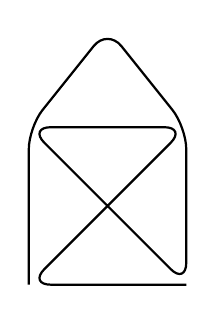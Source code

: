 \draw[thick,rounded corners=8pt]
   (0,0)--(0,2)--(1,3.25)--(2,2)--(2,0)--(0,2)--(2,2)--(0,0)--(2,0);
